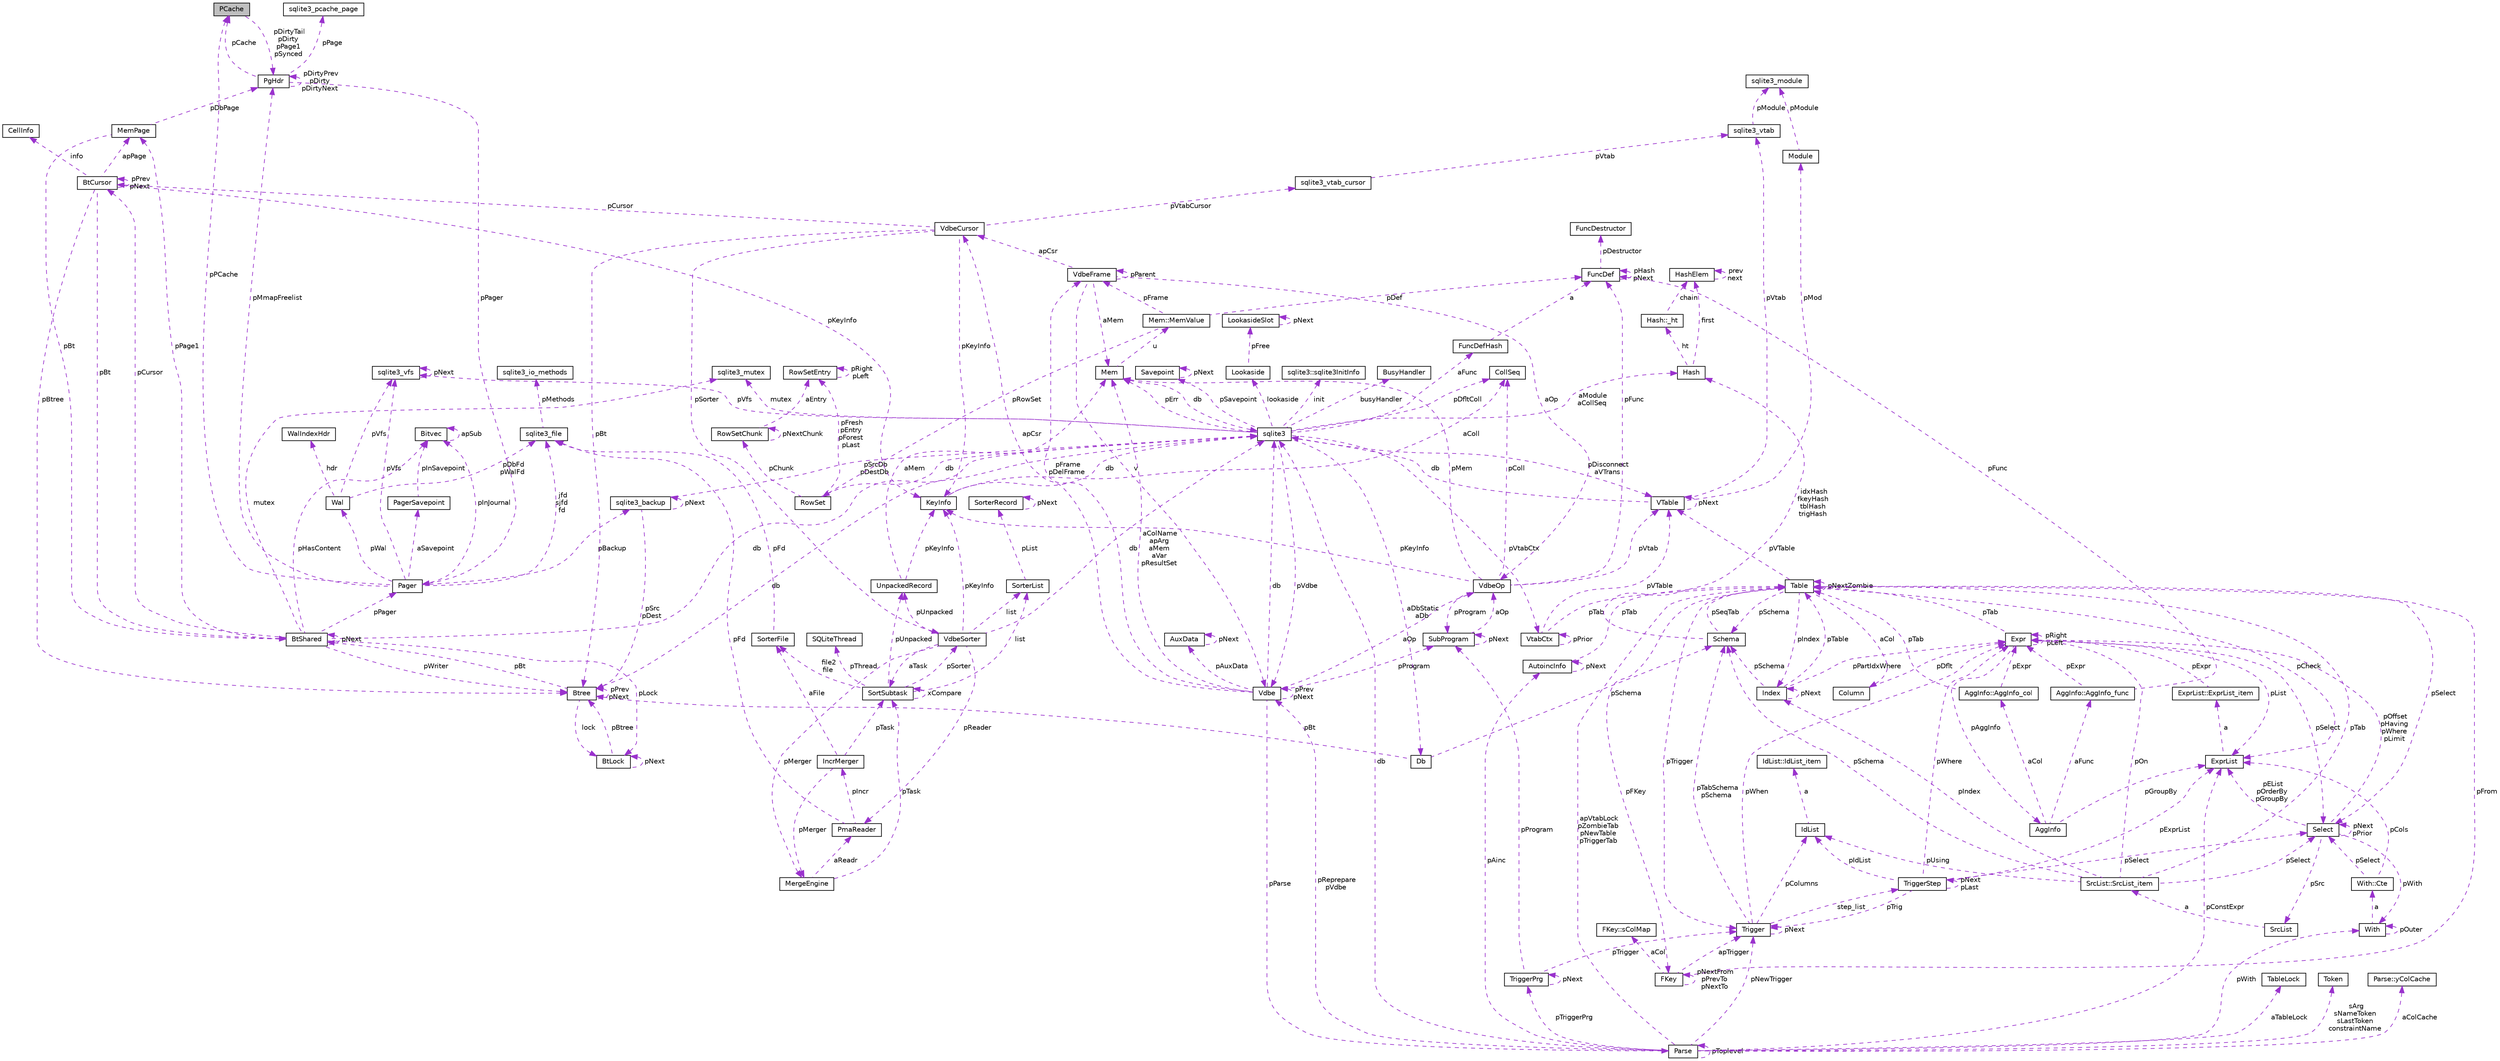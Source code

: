digraph "PCache"
{
  edge [fontname="Helvetica",fontsize="10",labelfontname="Helvetica",labelfontsize="10"];
  node [fontname="Helvetica",fontsize="10",shape=record];
  Node1 [label="PCache",height=0.2,width=0.4,color="black", fillcolor="grey75", style="filled", fontcolor="black"];
  Node2 -> Node1 [dir="back",color="darkorchid3",fontsize="10",style="dashed",label=" pDirtyTail\npDirty\npPage1\npSynced" ,fontname="Helvetica"];
  Node2 [label="PgHdr",height=0.2,width=0.4,color="black", fillcolor="white", style="filled",URL="$d7/de5/struct_pg_hdr.html"];
  Node3 -> Node2 [dir="back",color="darkorchid3",fontsize="10",style="dashed",label=" pPage" ,fontname="Helvetica"];
  Node3 [label="sqlite3_pcache_page",height=0.2,width=0.4,color="black", fillcolor="white", style="filled",URL="$d8/d72/structsqlite3__pcache__page.html"];
  Node1 -> Node2 [dir="back",color="darkorchid3",fontsize="10",style="dashed",label=" pCache" ,fontname="Helvetica"];
  Node2 -> Node2 [dir="back",color="darkorchid3",fontsize="10",style="dashed",label=" pDirtyPrev\npDirty\npDirtyNext" ,fontname="Helvetica"];
  Node4 -> Node2 [dir="back",color="darkorchid3",fontsize="10",style="dashed",label=" pPager" ,fontname="Helvetica"];
  Node4 [label="Pager",height=0.2,width=0.4,color="black", fillcolor="white", style="filled",URL="$d0/dba/struct_pager.html"];
  Node1 -> Node4 [dir="back",color="darkorchid3",fontsize="10",style="dashed",label=" pPCache" ,fontname="Helvetica"];
  Node5 -> Node4 [dir="back",color="darkorchid3",fontsize="10",style="dashed",label=" pBackup" ,fontname="Helvetica"];
  Node5 [label="sqlite3_backup",height=0.2,width=0.4,color="black", fillcolor="white", style="filled",URL="$d4/da8/structsqlite3__backup.html"];
  Node5 -> Node5 [dir="back",color="darkorchid3",fontsize="10",style="dashed",label=" pNext" ,fontname="Helvetica"];
  Node6 -> Node5 [dir="back",color="darkorchid3",fontsize="10",style="dashed",label=" pSrcDb\npDestDb" ,fontname="Helvetica"];
  Node6 [label="sqlite3",height=0.2,width=0.4,color="black", fillcolor="white", style="filled",URL="$d9/dcd/structsqlite3.html"];
  Node7 -> Node6 [dir="back",color="darkorchid3",fontsize="10",style="dashed",label=" pErr" ,fontname="Helvetica"];
  Node7 [label="Mem",height=0.2,width=0.4,color="black", fillcolor="white", style="filled",URL="$df/d48/struct_mem.html"];
  Node8 -> Node7 [dir="back",color="darkorchid3",fontsize="10",style="dashed",label=" u" ,fontname="Helvetica"];
  Node8 [label="Mem::MemValue",height=0.2,width=0.4,color="black", fillcolor="white", style="filled",URL="$d0/d3f/union_mem_1_1_mem_value.html"];
  Node9 -> Node8 [dir="back",color="darkorchid3",fontsize="10",style="dashed",label=" pFrame" ,fontname="Helvetica"];
  Node9 [label="VdbeFrame",height=0.2,width=0.4,color="black", fillcolor="white", style="filled",URL="$de/d74/struct_vdbe_frame.html"];
  Node7 -> Node9 [dir="back",color="darkorchid3",fontsize="10",style="dashed",label=" aMem" ,fontname="Helvetica"];
  Node10 -> Node9 [dir="back",color="darkorchid3",fontsize="10",style="dashed",label=" v" ,fontname="Helvetica"];
  Node10 [label="Vdbe",height=0.2,width=0.4,color="black", fillcolor="white", style="filled",URL="$db/df8/struct_vdbe.html"];
  Node10 -> Node10 [dir="back",color="darkorchid3",fontsize="10",style="dashed",label=" pPrev\npNext" ,fontname="Helvetica"];
  Node7 -> Node10 [dir="back",color="darkorchid3",fontsize="10",style="dashed",label=" aColName\napArg\naMem\naVar\npResultSet" ,fontname="Helvetica"];
  Node6 -> Node10 [dir="back",color="darkorchid3",fontsize="10",style="dashed",label=" db" ,fontname="Helvetica"];
  Node9 -> Node10 [dir="back",color="darkorchid3",fontsize="10",style="dashed",label=" pFrame\npDelFrame" ,fontname="Helvetica"];
  Node11 -> Node10 [dir="back",color="darkorchid3",fontsize="10",style="dashed",label=" pAuxData" ,fontname="Helvetica"];
  Node11 [label="AuxData",height=0.2,width=0.4,color="black", fillcolor="white", style="filled",URL="$d5/d59/struct_aux_data.html"];
  Node11 -> Node11 [dir="back",color="darkorchid3",fontsize="10",style="dashed",label=" pNext" ,fontname="Helvetica"];
  Node12 -> Node10 [dir="back",color="darkorchid3",fontsize="10",style="dashed",label=" pProgram" ,fontname="Helvetica"];
  Node12 [label="SubProgram",height=0.2,width=0.4,color="black", fillcolor="white", style="filled",URL="$d4/d16/struct_sub_program.html"];
  Node12 -> Node12 [dir="back",color="darkorchid3",fontsize="10",style="dashed",label=" pNext" ,fontname="Helvetica"];
  Node13 -> Node12 [dir="back",color="darkorchid3",fontsize="10",style="dashed",label=" aOp" ,fontname="Helvetica"];
  Node13 [label="VdbeOp",height=0.2,width=0.4,color="black", fillcolor="white", style="filled",URL="$d2/dd9/struct_vdbe_op.html"];
  Node7 -> Node13 [dir="back",color="darkorchid3",fontsize="10",style="dashed",label=" pMem" ,fontname="Helvetica"];
  Node14 -> Node13 [dir="back",color="darkorchid3",fontsize="10",style="dashed",label=" pColl" ,fontname="Helvetica"];
  Node14 [label="CollSeq",height=0.2,width=0.4,color="black", fillcolor="white", style="filled",URL="$d0/d7d/struct_coll_seq.html"];
  Node15 -> Node13 [dir="back",color="darkorchid3",fontsize="10",style="dashed",label=" pVtab" ,fontname="Helvetica"];
  Node15 [label="VTable",height=0.2,width=0.4,color="black", fillcolor="white", style="filled",URL="$db/d7e/struct_v_table.html"];
  Node6 -> Node15 [dir="back",color="darkorchid3",fontsize="10",style="dashed",label=" db" ,fontname="Helvetica"];
  Node15 -> Node15 [dir="back",color="darkorchid3",fontsize="10",style="dashed",label=" pNext" ,fontname="Helvetica"];
  Node16 -> Node15 [dir="back",color="darkorchid3",fontsize="10",style="dashed",label=" pMod" ,fontname="Helvetica"];
  Node16 [label="Module",height=0.2,width=0.4,color="black", fillcolor="white", style="filled",URL="$d0/d3b/struct_module.html"];
  Node17 -> Node16 [dir="back",color="darkorchid3",fontsize="10",style="dashed",label=" pModule" ,fontname="Helvetica"];
  Node17 [label="sqlite3_module",height=0.2,width=0.4,color="black", fillcolor="white", style="filled",URL="$dd/de4/structsqlite3__module.html"];
  Node18 -> Node15 [dir="back",color="darkorchid3",fontsize="10",style="dashed",label=" pVtab" ,fontname="Helvetica"];
  Node18 [label="sqlite3_vtab",height=0.2,width=0.4,color="black", fillcolor="white", style="filled",URL="$d3/d12/structsqlite3__vtab.html"];
  Node17 -> Node18 [dir="back",color="darkorchid3",fontsize="10",style="dashed",label=" pModule" ,fontname="Helvetica"];
  Node12 -> Node13 [dir="back",color="darkorchid3",fontsize="10",style="dashed",label=" pProgram" ,fontname="Helvetica"];
  Node19 -> Node13 [dir="back",color="darkorchid3",fontsize="10",style="dashed",label=" pKeyInfo" ,fontname="Helvetica"];
  Node19 [label="KeyInfo",height=0.2,width=0.4,color="black", fillcolor="white", style="filled",URL="$dc/d2f/struct_key_info.html"];
  Node6 -> Node19 [dir="back",color="darkorchid3",fontsize="10",style="dashed",label=" db" ,fontname="Helvetica"];
  Node14 -> Node19 [dir="back",color="darkorchid3",fontsize="10",style="dashed",label=" aColl" ,fontname="Helvetica"];
  Node20 -> Node13 [dir="back",color="darkorchid3",fontsize="10",style="dashed",label=" pFunc" ,fontname="Helvetica"];
  Node20 [label="FuncDef",height=0.2,width=0.4,color="black", fillcolor="white", style="filled",URL="$df/d38/struct_func_def.html"];
  Node21 -> Node20 [dir="back",color="darkorchid3",fontsize="10",style="dashed",label=" pDestructor" ,fontname="Helvetica"];
  Node21 [label="FuncDestructor",height=0.2,width=0.4,color="black", fillcolor="white", style="filled",URL="$d5/da4/struct_func_destructor.html"];
  Node20 -> Node20 [dir="back",color="darkorchid3",fontsize="10",style="dashed",label=" pHash\npNext" ,fontname="Helvetica"];
  Node22 -> Node10 [dir="back",color="darkorchid3",fontsize="10",style="dashed",label=" apCsr" ,fontname="Helvetica"];
  Node22 [label="VdbeCursor",height=0.2,width=0.4,color="black", fillcolor="white", style="filled",URL="$d5/dd1/struct_vdbe_cursor.html"];
  Node23 -> Node22 [dir="back",color="darkorchid3",fontsize="10",style="dashed",label=" pCursor" ,fontname="Helvetica"];
  Node23 [label="BtCursor",height=0.2,width=0.4,color="black", fillcolor="white", style="filled",URL="$db/d2c/struct_bt_cursor.html"];
  Node23 -> Node23 [dir="back",color="darkorchid3",fontsize="10",style="dashed",label=" pPrev\npNext" ,fontname="Helvetica"];
  Node24 -> Node23 [dir="back",color="darkorchid3",fontsize="10",style="dashed",label=" info" ,fontname="Helvetica"];
  Node24 [label="CellInfo",height=0.2,width=0.4,color="black", fillcolor="white", style="filled",URL="$de/dbe/struct_cell_info.html"];
  Node25 -> Node23 [dir="back",color="darkorchid3",fontsize="10",style="dashed",label=" pBt" ,fontname="Helvetica"];
  Node25 [label="BtShared",height=0.2,width=0.4,color="black", fillcolor="white", style="filled",URL="$d3/d1f/struct_bt_shared.html"];
  Node23 -> Node25 [dir="back",color="darkorchid3",fontsize="10",style="dashed",label=" pCursor" ,fontname="Helvetica"];
  Node25 -> Node25 [dir="back",color="darkorchid3",fontsize="10",style="dashed",label=" pNext" ,fontname="Helvetica"];
  Node6 -> Node25 [dir="back",color="darkorchid3",fontsize="10",style="dashed",label=" db" ,fontname="Helvetica"];
  Node26 -> Node25 [dir="back",color="darkorchid3",fontsize="10",style="dashed",label=" pHasContent" ,fontname="Helvetica"];
  Node26 [label="Bitvec",height=0.2,width=0.4,color="black", fillcolor="white", style="filled",URL="$d1/d89/struct_bitvec.html"];
  Node26 -> Node26 [dir="back",color="darkorchid3",fontsize="10",style="dashed",label=" apSub" ,fontname="Helvetica"];
  Node27 -> Node25 [dir="back",color="darkorchid3",fontsize="10",style="dashed",label=" mutex" ,fontname="Helvetica"];
  Node27 [label="sqlite3_mutex",height=0.2,width=0.4,color="black", fillcolor="white", style="filled",URL="$d5/d3c/structsqlite3__mutex.html"];
  Node28 -> Node25 [dir="back",color="darkorchid3",fontsize="10",style="dashed",label=" pLock" ,fontname="Helvetica"];
  Node28 [label="BtLock",height=0.2,width=0.4,color="black", fillcolor="white", style="filled",URL="$d1/d28/struct_bt_lock.html"];
  Node28 -> Node28 [dir="back",color="darkorchid3",fontsize="10",style="dashed",label=" pNext" ,fontname="Helvetica"];
  Node29 -> Node28 [dir="back",color="darkorchid3",fontsize="10",style="dashed",label=" pBtree" ,fontname="Helvetica"];
  Node29 [label="Btree",height=0.2,width=0.4,color="black", fillcolor="white", style="filled",URL="$d9/d90/struct_btree.html"];
  Node25 -> Node29 [dir="back",color="darkorchid3",fontsize="10",style="dashed",label=" pBt" ,fontname="Helvetica"];
  Node6 -> Node29 [dir="back",color="darkorchid3",fontsize="10",style="dashed",label=" db" ,fontname="Helvetica"];
  Node28 -> Node29 [dir="back",color="darkorchid3",fontsize="10",style="dashed",label=" lock" ,fontname="Helvetica"];
  Node29 -> Node29 [dir="back",color="darkorchid3",fontsize="10",style="dashed",label=" pPrev\npNext" ,fontname="Helvetica"];
  Node30 -> Node25 [dir="back",color="darkorchid3",fontsize="10",style="dashed",label=" pPage1" ,fontname="Helvetica"];
  Node30 [label="MemPage",height=0.2,width=0.4,color="black", fillcolor="white", style="filled",URL="$d8/d9f/struct_mem_page.html"];
  Node25 -> Node30 [dir="back",color="darkorchid3",fontsize="10",style="dashed",label=" pBt" ,fontname="Helvetica"];
  Node2 -> Node30 [dir="back",color="darkorchid3",fontsize="10",style="dashed",label=" pDbPage" ,fontname="Helvetica"];
  Node29 -> Node25 [dir="back",color="darkorchid3",fontsize="10",style="dashed",label=" pWriter" ,fontname="Helvetica"];
  Node4 -> Node25 [dir="back",color="darkorchid3",fontsize="10",style="dashed",label=" pPager" ,fontname="Helvetica"];
  Node30 -> Node23 [dir="back",color="darkorchid3",fontsize="10",style="dashed",label=" apPage" ,fontname="Helvetica"];
  Node19 -> Node23 [dir="back",color="darkorchid3",fontsize="10",style="dashed",label=" pKeyInfo" ,fontname="Helvetica"];
  Node29 -> Node23 [dir="back",color="darkorchid3",fontsize="10",style="dashed",label=" pBtree" ,fontname="Helvetica"];
  Node31 -> Node22 [dir="back",color="darkorchid3",fontsize="10",style="dashed",label=" pVtabCursor" ,fontname="Helvetica"];
  Node31 [label="sqlite3_vtab_cursor",height=0.2,width=0.4,color="black", fillcolor="white", style="filled",URL="$d3/d17/structsqlite3__vtab__cursor.html"];
  Node18 -> Node31 [dir="back",color="darkorchid3",fontsize="10",style="dashed",label=" pVtab" ,fontname="Helvetica"];
  Node32 -> Node22 [dir="back",color="darkorchid3",fontsize="10",style="dashed",label=" pSorter" ,fontname="Helvetica"];
  Node32 [label="VdbeSorter",height=0.2,width=0.4,color="black", fillcolor="white", style="filled",URL="$d3/d85/struct_vdbe_sorter.html"];
  Node33 -> Node32 [dir="back",color="darkorchid3",fontsize="10",style="dashed",label=" list" ,fontname="Helvetica"];
  Node33 [label="SorterList",height=0.2,width=0.4,color="black", fillcolor="white", style="filled",URL="$db/de4/struct_sorter_list.html"];
  Node34 -> Node33 [dir="back",color="darkorchid3",fontsize="10",style="dashed",label=" pList" ,fontname="Helvetica"];
  Node34 [label="SorterRecord",height=0.2,width=0.4,color="black", fillcolor="white", style="filled",URL="$da/d71/struct_sorter_record.html"];
  Node34 -> Node34 [dir="back",color="darkorchid3",fontsize="10",style="dashed",label=" pNext" ,fontname="Helvetica"];
  Node6 -> Node32 [dir="back",color="darkorchid3",fontsize="10",style="dashed",label=" db" ,fontname="Helvetica"];
  Node35 -> Node32 [dir="back",color="darkorchid3",fontsize="10",style="dashed",label=" pMerger" ,fontname="Helvetica"];
  Node35 [label="MergeEngine",height=0.2,width=0.4,color="black", fillcolor="white", style="filled",URL="$d0/db7/struct_merge_engine.html"];
  Node36 -> Node35 [dir="back",color="darkorchid3",fontsize="10",style="dashed",label=" aReadr" ,fontname="Helvetica"];
  Node36 [label="PmaReader",height=0.2,width=0.4,color="black", fillcolor="white", style="filled",URL="$de/d4a/struct_pma_reader.html"];
  Node37 -> Node36 [dir="back",color="darkorchid3",fontsize="10",style="dashed",label=" pFd" ,fontname="Helvetica"];
  Node37 [label="sqlite3_file",height=0.2,width=0.4,color="black", fillcolor="white", style="filled",URL="$db/db0/structsqlite3__file.html"];
  Node38 -> Node37 [dir="back",color="darkorchid3",fontsize="10",style="dashed",label=" pMethods" ,fontname="Helvetica"];
  Node38 [label="sqlite3_io_methods",height=0.2,width=0.4,color="black", fillcolor="white", style="filled",URL="$d9/df3/structsqlite3__io__methods.html"];
  Node39 -> Node36 [dir="back",color="darkorchid3",fontsize="10",style="dashed",label=" pIncr" ,fontname="Helvetica"];
  Node39 [label="IncrMerger",height=0.2,width=0.4,color="black", fillcolor="white", style="filled",URL="$dd/dd9/struct_incr_merger.html"];
  Node35 -> Node39 [dir="back",color="darkorchid3",fontsize="10",style="dashed",label=" pMerger" ,fontname="Helvetica"];
  Node40 -> Node39 [dir="back",color="darkorchid3",fontsize="10",style="dashed",label=" aFile" ,fontname="Helvetica"];
  Node40 [label="SorterFile",height=0.2,width=0.4,color="black", fillcolor="white", style="filled",URL="$d7/d17/struct_sorter_file.html"];
  Node37 -> Node40 [dir="back",color="darkorchid3",fontsize="10",style="dashed",label=" pFd" ,fontname="Helvetica"];
  Node41 -> Node39 [dir="back",color="darkorchid3",fontsize="10",style="dashed",label=" pTask" ,fontname="Helvetica"];
  Node41 [label="SortSubtask",height=0.2,width=0.4,color="black", fillcolor="white", style="filled",URL="$d9/db9/struct_sort_subtask.html"];
  Node33 -> Node41 [dir="back",color="darkorchid3",fontsize="10",style="dashed",label=" list" ,fontname="Helvetica"];
  Node32 -> Node41 [dir="back",color="darkorchid3",fontsize="10",style="dashed",label=" pSorter" ,fontname="Helvetica"];
  Node42 -> Node41 [dir="back",color="darkorchid3",fontsize="10",style="dashed",label=" pThread" ,fontname="Helvetica"];
  Node42 [label="SQLiteThread",height=0.2,width=0.4,color="black", fillcolor="white", style="filled",URL="$d7/d64/struct_s_q_lite_thread.html"];
  Node43 -> Node41 [dir="back",color="darkorchid3",fontsize="10",style="dashed",label=" pUnpacked" ,fontname="Helvetica"];
  Node43 [label="UnpackedRecord",height=0.2,width=0.4,color="black", fillcolor="white", style="filled",URL="$d9/d48/struct_unpacked_record.html"];
  Node7 -> Node43 [dir="back",color="darkorchid3",fontsize="10",style="dashed",label=" aMem" ,fontname="Helvetica"];
  Node19 -> Node43 [dir="back",color="darkorchid3",fontsize="10",style="dashed",label=" pKeyInfo" ,fontname="Helvetica"];
  Node40 -> Node41 [dir="back",color="darkorchid3",fontsize="10",style="dashed",label=" file2\nfile" ,fontname="Helvetica"];
  Node41 -> Node41 [dir="back",color="darkorchid3",fontsize="10",style="dashed",label=" xCompare" ,fontname="Helvetica"];
  Node41 -> Node35 [dir="back",color="darkorchid3",fontsize="10",style="dashed",label=" pTask" ,fontname="Helvetica"];
  Node36 -> Node32 [dir="back",color="darkorchid3",fontsize="10",style="dashed",label=" pReader" ,fontname="Helvetica"];
  Node19 -> Node32 [dir="back",color="darkorchid3",fontsize="10",style="dashed",label=" pKeyInfo" ,fontname="Helvetica"];
  Node43 -> Node32 [dir="back",color="darkorchid3",fontsize="10",style="dashed",label=" pUnpacked" ,fontname="Helvetica"];
  Node41 -> Node32 [dir="back",color="darkorchid3",fontsize="10",style="dashed",label=" aTask" ,fontname="Helvetica"];
  Node19 -> Node22 [dir="back",color="darkorchid3",fontsize="10",style="dashed",label=" pKeyInfo" ,fontname="Helvetica"];
  Node29 -> Node22 [dir="back",color="darkorchid3",fontsize="10",style="dashed",label=" pBt" ,fontname="Helvetica"];
  Node44 -> Node10 [dir="back",color="darkorchid3",fontsize="10",style="dashed",label=" pParse" ,fontname="Helvetica"];
  Node44 [label="Parse",height=0.2,width=0.4,color="black", fillcolor="white", style="filled",URL="$d6/dea/struct_parse.html"];
  Node10 -> Node44 [dir="back",color="darkorchid3",fontsize="10",style="dashed",label=" pReprepare\npVdbe" ,fontname="Helvetica"];
  Node6 -> Node44 [dir="back",color="darkorchid3",fontsize="10",style="dashed",label=" db" ,fontname="Helvetica"];
  Node45 -> Node44 [dir="back",color="darkorchid3",fontsize="10",style="dashed",label=" aTableLock" ,fontname="Helvetica"];
  Node45 [label="TableLock",height=0.2,width=0.4,color="black", fillcolor="white", style="filled",URL="$df/de3/struct_table_lock.html"];
  Node46 -> Node44 [dir="back",color="darkorchid3",fontsize="10",style="dashed",label=" sArg\nsNameToken\nsLastToken\nconstraintName" ,fontname="Helvetica"];
  Node46 [label="Token",height=0.2,width=0.4,color="black", fillcolor="white", style="filled",URL="$d9/d27/struct_token.html"];
  Node47 -> Node44 [dir="back",color="darkorchid3",fontsize="10",style="dashed",label=" pWith" ,fontname="Helvetica"];
  Node47 [label="With",height=0.2,width=0.4,color="black", fillcolor="white", style="filled",URL="$d9/d07/struct_with.html"];
  Node48 -> Node47 [dir="back",color="darkorchid3",fontsize="10",style="dashed",label=" a" ,fontname="Helvetica"];
  Node48 [label="With::Cte",height=0.2,width=0.4,color="black", fillcolor="white", style="filled",URL="$d2/d0c/struct_with_1_1_cte.html"];
  Node49 -> Node48 [dir="back",color="darkorchid3",fontsize="10",style="dashed",label=" pSelect" ,fontname="Helvetica"];
  Node49 [label="Select",height=0.2,width=0.4,color="black", fillcolor="white", style="filled",URL="$d2/d1c/struct_select.html"];
  Node50 -> Node49 [dir="back",color="darkorchid3",fontsize="10",style="dashed",label=" pOffset\npHaving\npWhere\npLimit" ,fontname="Helvetica"];
  Node50 [label="Expr",height=0.2,width=0.4,color="black", fillcolor="white", style="filled",URL="$d1/dbc/struct_expr.html"];
  Node51 -> Node50 [dir="back",color="darkorchid3",fontsize="10",style="dashed",label=" pAggInfo" ,fontname="Helvetica"];
  Node51 [label="AggInfo",height=0.2,width=0.4,color="black", fillcolor="white", style="filled",URL="$d6/d85/struct_agg_info.html"];
  Node52 -> Node51 [dir="back",color="darkorchid3",fontsize="10",style="dashed",label=" aCol" ,fontname="Helvetica"];
  Node52 [label="AggInfo::AggInfo_col",height=0.2,width=0.4,color="black", fillcolor="white", style="filled",URL="$d8/dbd/struct_agg_info_1_1_agg_info__col.html"];
  Node50 -> Node52 [dir="back",color="darkorchid3",fontsize="10",style="dashed",label=" pExpr" ,fontname="Helvetica"];
  Node53 -> Node52 [dir="back",color="darkorchid3",fontsize="10",style="dashed",label=" pTab" ,fontname="Helvetica"];
  Node53 [label="Table",height=0.2,width=0.4,color="black", fillcolor="white", style="filled",URL="$d5/d0d/struct_table.html"];
  Node54 -> Node53 [dir="back",color="darkorchid3",fontsize="10",style="dashed",label=" pSchema" ,fontname="Helvetica"];
  Node54 [label="Schema",height=0.2,width=0.4,color="black", fillcolor="white", style="filled",URL="$df/d15/struct_schema.html"];
  Node53 -> Node54 [dir="back",color="darkorchid3",fontsize="10",style="dashed",label=" pSeqTab" ,fontname="Helvetica"];
  Node55 -> Node54 [dir="back",color="darkorchid3",fontsize="10",style="dashed",label=" idxHash\nfkeyHash\ntblHash\ntrigHash" ,fontname="Helvetica"];
  Node55 [label="Hash",height=0.2,width=0.4,color="black", fillcolor="white", style="filled",URL="$d2/d7a/struct_hash.html"];
  Node56 -> Node55 [dir="back",color="darkorchid3",fontsize="10",style="dashed",label=" ht" ,fontname="Helvetica"];
  Node56 [label="Hash::_ht",height=0.2,width=0.4,color="black", fillcolor="white", style="filled",URL="$dd/d00/struct_hash_1_1__ht.html"];
  Node57 -> Node56 [dir="back",color="darkorchid3",fontsize="10",style="dashed",label=" chain" ,fontname="Helvetica"];
  Node57 [label="HashElem",height=0.2,width=0.4,color="black", fillcolor="white", style="filled",URL="$df/d01/struct_hash_elem.html"];
  Node57 -> Node57 [dir="back",color="darkorchid3",fontsize="10",style="dashed",label=" prev\nnext" ,fontname="Helvetica"];
  Node57 -> Node55 [dir="back",color="darkorchid3",fontsize="10",style="dashed",label=" first" ,fontname="Helvetica"];
  Node58 -> Node53 [dir="back",color="darkorchid3",fontsize="10",style="dashed",label=" aCol" ,fontname="Helvetica"];
  Node58 [label="Column",height=0.2,width=0.4,color="black", fillcolor="white", style="filled",URL="$d0/d14/struct_column.html"];
  Node50 -> Node58 [dir="back",color="darkorchid3",fontsize="10",style="dashed",label=" pDflt" ,fontname="Helvetica"];
  Node59 -> Node53 [dir="back",color="darkorchid3",fontsize="10",style="dashed",label=" pFKey" ,fontname="Helvetica"];
  Node59 [label="FKey",height=0.2,width=0.4,color="black", fillcolor="white", style="filled",URL="$d0/dbd/struct_f_key.html"];
  Node60 -> Node59 [dir="back",color="darkorchid3",fontsize="10",style="dashed",label=" aCol" ,fontname="Helvetica"];
  Node60 [label="FKey::sColMap",height=0.2,width=0.4,color="black", fillcolor="white", style="filled",URL="$d9/dce/struct_f_key_1_1s_col_map.html"];
  Node59 -> Node59 [dir="back",color="darkorchid3",fontsize="10",style="dashed",label=" pNextFrom\npPrevTo\npNextTo" ,fontname="Helvetica"];
  Node53 -> Node59 [dir="back",color="darkorchid3",fontsize="10",style="dashed",label=" pFrom" ,fontname="Helvetica"];
  Node61 -> Node59 [dir="back",color="darkorchid3",fontsize="10",style="dashed",label=" apTrigger" ,fontname="Helvetica"];
  Node61 [label="Trigger",height=0.2,width=0.4,color="black", fillcolor="white", style="filled",URL="$d1/dd9/struct_trigger.html"];
  Node62 -> Node61 [dir="back",color="darkorchid3",fontsize="10",style="dashed",label=" step_list" ,fontname="Helvetica"];
  Node62 [label="TriggerStep",height=0.2,width=0.4,color="black", fillcolor="white", style="filled",URL="$d6/d6c/struct_trigger_step.html"];
  Node62 -> Node62 [dir="back",color="darkorchid3",fontsize="10",style="dashed",label=" pNext\npLast" ,fontname="Helvetica"];
  Node50 -> Node62 [dir="back",color="darkorchid3",fontsize="10",style="dashed",label=" pWhere" ,fontname="Helvetica"];
  Node63 -> Node62 [dir="back",color="darkorchid3",fontsize="10",style="dashed",label=" pIdList" ,fontname="Helvetica"];
  Node63 [label="IdList",height=0.2,width=0.4,color="black", fillcolor="white", style="filled",URL="$d6/d05/struct_id_list.html"];
  Node64 -> Node63 [dir="back",color="darkorchid3",fontsize="10",style="dashed",label=" a" ,fontname="Helvetica"];
  Node64 [label="IdList::IdList_item",height=0.2,width=0.4,color="black", fillcolor="white", style="filled",URL="$d2/d66/struct_id_list_1_1_id_list__item.html"];
  Node49 -> Node62 [dir="back",color="darkorchid3",fontsize="10",style="dashed",label=" pSelect" ,fontname="Helvetica"];
  Node61 -> Node62 [dir="back",color="darkorchid3",fontsize="10",style="dashed",label=" pTrig" ,fontname="Helvetica"];
  Node65 -> Node62 [dir="back",color="darkorchid3",fontsize="10",style="dashed",label=" pExprList" ,fontname="Helvetica"];
  Node65 [label="ExprList",height=0.2,width=0.4,color="black", fillcolor="white", style="filled",URL="$de/d20/struct_expr_list.html"];
  Node66 -> Node65 [dir="back",color="darkorchid3",fontsize="10",style="dashed",label=" a" ,fontname="Helvetica"];
  Node66 [label="ExprList::ExprList_item",height=0.2,width=0.4,color="black", fillcolor="white", style="filled",URL="$d8/d73/struct_expr_list_1_1_expr_list__item.html"];
  Node50 -> Node66 [dir="back",color="darkorchid3",fontsize="10",style="dashed",label=" pExpr" ,fontname="Helvetica"];
  Node54 -> Node61 [dir="back",color="darkorchid3",fontsize="10",style="dashed",label=" pTabSchema\npSchema" ,fontname="Helvetica"];
  Node50 -> Node61 [dir="back",color="darkorchid3",fontsize="10",style="dashed",label=" pWhen" ,fontname="Helvetica"];
  Node63 -> Node61 [dir="back",color="darkorchid3",fontsize="10",style="dashed",label=" pColumns" ,fontname="Helvetica"];
  Node61 -> Node61 [dir="back",color="darkorchid3",fontsize="10",style="dashed",label=" pNext" ,fontname="Helvetica"];
  Node15 -> Node53 [dir="back",color="darkorchid3",fontsize="10",style="dashed",label=" pVTable" ,fontname="Helvetica"];
  Node53 -> Node53 [dir="back",color="darkorchid3",fontsize="10",style="dashed",label=" pNextZombie" ,fontname="Helvetica"];
  Node61 -> Node53 [dir="back",color="darkorchid3",fontsize="10",style="dashed",label=" pTrigger" ,fontname="Helvetica"];
  Node49 -> Node53 [dir="back",color="darkorchid3",fontsize="10",style="dashed",label=" pSelect" ,fontname="Helvetica"];
  Node65 -> Node53 [dir="back",color="darkorchid3",fontsize="10",style="dashed",label=" pCheck" ,fontname="Helvetica"];
  Node67 -> Node53 [dir="back",color="darkorchid3",fontsize="10",style="dashed",label=" pIndex" ,fontname="Helvetica"];
  Node67 [label="Index",height=0.2,width=0.4,color="black", fillcolor="white", style="filled",URL="$dc/d6f/struct_index.html"];
  Node54 -> Node67 [dir="back",color="darkorchid3",fontsize="10",style="dashed",label=" pSchema" ,fontname="Helvetica"];
  Node50 -> Node67 [dir="back",color="darkorchid3",fontsize="10",style="dashed",label=" pPartIdxWhere" ,fontname="Helvetica"];
  Node53 -> Node67 [dir="back",color="darkorchid3",fontsize="10",style="dashed",label=" pTable" ,fontname="Helvetica"];
  Node67 -> Node67 [dir="back",color="darkorchid3",fontsize="10",style="dashed",label=" pNext" ,fontname="Helvetica"];
  Node68 -> Node51 [dir="back",color="darkorchid3",fontsize="10",style="dashed",label=" aFunc" ,fontname="Helvetica"];
  Node68 [label="AggInfo::AggInfo_func",height=0.2,width=0.4,color="black", fillcolor="white", style="filled",URL="$de/d24/struct_agg_info_1_1_agg_info__func.html"];
  Node50 -> Node68 [dir="back",color="darkorchid3",fontsize="10",style="dashed",label=" pExpr" ,fontname="Helvetica"];
  Node20 -> Node68 [dir="back",color="darkorchid3",fontsize="10",style="dashed",label=" pFunc" ,fontname="Helvetica"];
  Node65 -> Node51 [dir="back",color="darkorchid3",fontsize="10",style="dashed",label=" pGroupBy" ,fontname="Helvetica"];
  Node50 -> Node50 [dir="back",color="darkorchid3",fontsize="10",style="dashed",label=" pRight\npLeft" ,fontname="Helvetica"];
  Node53 -> Node50 [dir="back",color="darkorchid3",fontsize="10",style="dashed",label=" pTab" ,fontname="Helvetica"];
  Node49 -> Node50 [dir="back",color="darkorchid3",fontsize="10",style="dashed",label=" pSelect" ,fontname="Helvetica"];
  Node65 -> Node50 [dir="back",color="darkorchid3",fontsize="10",style="dashed",label=" pList" ,fontname="Helvetica"];
  Node47 -> Node49 [dir="back",color="darkorchid3",fontsize="10",style="dashed",label=" pWith" ,fontname="Helvetica"];
  Node49 -> Node49 [dir="back",color="darkorchid3",fontsize="10",style="dashed",label=" pNext\npPrior" ,fontname="Helvetica"];
  Node69 -> Node49 [dir="back",color="darkorchid3",fontsize="10",style="dashed",label=" pSrc" ,fontname="Helvetica"];
  Node69 [label="SrcList",height=0.2,width=0.4,color="black", fillcolor="white", style="filled",URL="$dc/dc1/struct_src_list.html"];
  Node70 -> Node69 [dir="back",color="darkorchid3",fontsize="10",style="dashed",label=" a" ,fontname="Helvetica"];
  Node70 [label="SrcList::SrcList_item",height=0.2,width=0.4,color="black", fillcolor="white", style="filled",URL="$d4/dc2/struct_src_list_1_1_src_list__item.html"];
  Node54 -> Node70 [dir="back",color="darkorchid3",fontsize="10",style="dashed",label=" pSchema" ,fontname="Helvetica"];
  Node50 -> Node70 [dir="back",color="darkorchid3",fontsize="10",style="dashed",label=" pOn" ,fontname="Helvetica"];
  Node63 -> Node70 [dir="back",color="darkorchid3",fontsize="10",style="dashed",label=" pUsing" ,fontname="Helvetica"];
  Node53 -> Node70 [dir="back",color="darkorchid3",fontsize="10",style="dashed",label=" pTab" ,fontname="Helvetica"];
  Node49 -> Node70 [dir="back",color="darkorchid3",fontsize="10",style="dashed",label=" pSelect" ,fontname="Helvetica"];
  Node67 -> Node70 [dir="back",color="darkorchid3",fontsize="10",style="dashed",label=" pIndex" ,fontname="Helvetica"];
  Node65 -> Node49 [dir="back",color="darkorchid3",fontsize="10",style="dashed",label=" pEList\npOrderBy\npGroupBy" ,fontname="Helvetica"];
  Node65 -> Node48 [dir="back",color="darkorchid3",fontsize="10",style="dashed",label=" pCols" ,fontname="Helvetica"];
  Node47 -> Node47 [dir="back",color="darkorchid3",fontsize="10",style="dashed",label=" pOuter" ,fontname="Helvetica"];
  Node71 -> Node44 [dir="back",color="darkorchid3",fontsize="10",style="dashed",label=" aColCache" ,fontname="Helvetica"];
  Node71 [label="Parse::yColCache",height=0.2,width=0.4,color="black", fillcolor="white", style="filled",URL="$dd/de3/struct_parse_1_1y_col_cache.html"];
  Node53 -> Node44 [dir="back",color="darkorchid3",fontsize="10",style="dashed",label=" apVtabLock\npZombieTab\npNewTable\npTriggerTab" ,fontname="Helvetica"];
  Node61 -> Node44 [dir="back",color="darkorchid3",fontsize="10",style="dashed",label=" pNewTrigger" ,fontname="Helvetica"];
  Node72 -> Node44 [dir="back",color="darkorchid3",fontsize="10",style="dashed",label=" pTriggerPrg" ,fontname="Helvetica"];
  Node72 [label="TriggerPrg",height=0.2,width=0.4,color="black", fillcolor="white", style="filled",URL="$d4/da6/struct_trigger_prg.html"];
  Node12 -> Node72 [dir="back",color="darkorchid3",fontsize="10",style="dashed",label=" pProgram" ,fontname="Helvetica"];
  Node61 -> Node72 [dir="back",color="darkorchid3",fontsize="10",style="dashed",label=" pTrigger" ,fontname="Helvetica"];
  Node72 -> Node72 [dir="back",color="darkorchid3",fontsize="10",style="dashed",label=" pNext" ,fontname="Helvetica"];
  Node73 -> Node44 [dir="back",color="darkorchid3",fontsize="10",style="dashed",label=" pAinc" ,fontname="Helvetica"];
  Node73 [label="AutoincInfo",height=0.2,width=0.4,color="black", fillcolor="white", style="filled",URL="$d9/d68/struct_autoinc_info.html"];
  Node53 -> Node73 [dir="back",color="darkorchid3",fontsize="10",style="dashed",label=" pTab" ,fontname="Helvetica"];
  Node73 -> Node73 [dir="back",color="darkorchid3",fontsize="10",style="dashed",label=" pNext" ,fontname="Helvetica"];
  Node65 -> Node44 [dir="back",color="darkorchid3",fontsize="10",style="dashed",label=" pConstExpr" ,fontname="Helvetica"];
  Node44 -> Node44 [dir="back",color="darkorchid3",fontsize="10",style="dashed",label=" pToplevel" ,fontname="Helvetica"];
  Node13 -> Node10 [dir="back",color="darkorchid3",fontsize="10",style="dashed",label=" aOp" ,fontname="Helvetica"];
  Node9 -> Node9 [dir="back",color="darkorchid3",fontsize="10",style="dashed",label=" pParent" ,fontname="Helvetica"];
  Node22 -> Node9 [dir="back",color="darkorchid3",fontsize="10",style="dashed",label=" apCsr" ,fontname="Helvetica"];
  Node13 -> Node9 [dir="back",color="darkorchid3",fontsize="10",style="dashed",label=" aOp" ,fontname="Helvetica"];
  Node74 -> Node8 [dir="back",color="darkorchid3",fontsize="10",style="dashed",label=" pRowSet" ,fontname="Helvetica"];
  Node74 [label="RowSet",height=0.2,width=0.4,color="black", fillcolor="white", style="filled",URL="$d5/d67/struct_row_set.html"];
  Node6 -> Node74 [dir="back",color="darkorchid3",fontsize="10",style="dashed",label=" db" ,fontname="Helvetica"];
  Node75 -> Node74 [dir="back",color="darkorchid3",fontsize="10",style="dashed",label=" pChunk" ,fontname="Helvetica"];
  Node75 [label="RowSetChunk",height=0.2,width=0.4,color="black", fillcolor="white", style="filled",URL="$d0/dd7/struct_row_set_chunk.html"];
  Node75 -> Node75 [dir="back",color="darkorchid3",fontsize="10",style="dashed",label=" pNextChunk" ,fontname="Helvetica"];
  Node76 -> Node75 [dir="back",color="darkorchid3",fontsize="10",style="dashed",label=" aEntry" ,fontname="Helvetica"];
  Node76 [label="RowSetEntry",height=0.2,width=0.4,color="black", fillcolor="white", style="filled",URL="$da/d66/struct_row_set_entry.html"];
  Node76 -> Node76 [dir="back",color="darkorchid3",fontsize="10",style="dashed",label=" pRight\npLeft" ,fontname="Helvetica"];
  Node76 -> Node74 [dir="back",color="darkorchid3",fontsize="10",style="dashed",label=" pFresh\npEntry\npForest\npLast" ,fontname="Helvetica"];
  Node20 -> Node8 [dir="back",color="darkorchid3",fontsize="10",style="dashed",label=" pDef" ,fontname="Helvetica"];
  Node6 -> Node7 [dir="back",color="darkorchid3",fontsize="10",style="dashed",label=" db" ,fontname="Helvetica"];
  Node10 -> Node6 [dir="back",color="darkorchid3",fontsize="10",style="dashed",label=" pVdbe" ,fontname="Helvetica"];
  Node77 -> Node6 [dir="back",color="darkorchid3",fontsize="10",style="dashed",label=" pSavepoint" ,fontname="Helvetica"];
  Node77 [label="Savepoint",height=0.2,width=0.4,color="black", fillcolor="white", style="filled",URL="$db/dde/struct_savepoint.html"];
  Node77 -> Node77 [dir="back",color="darkorchid3",fontsize="10",style="dashed",label=" pNext" ,fontname="Helvetica"];
  Node78 -> Node6 [dir="back",color="darkorchid3",fontsize="10",style="dashed",label=" aFunc" ,fontname="Helvetica"];
  Node78 [label="FuncDefHash",height=0.2,width=0.4,color="black", fillcolor="white", style="filled",URL="$db/dfc/struct_func_def_hash.html"];
  Node20 -> Node78 [dir="back",color="darkorchid3",fontsize="10",style="dashed",label=" a" ,fontname="Helvetica"];
  Node79 -> Node6 [dir="back",color="darkorchid3",fontsize="10",style="dashed",label=" lookaside" ,fontname="Helvetica"];
  Node79 [label="Lookaside",height=0.2,width=0.4,color="black", fillcolor="white", style="filled",URL="$d4/d8a/struct_lookaside.html"];
  Node80 -> Node79 [dir="back",color="darkorchid3",fontsize="10",style="dashed",label=" pFree" ,fontname="Helvetica"];
  Node80 [label="LookasideSlot",height=0.2,width=0.4,color="black", fillcolor="white", style="filled",URL="$dd/d17/struct_lookaside_slot.html"];
  Node80 -> Node80 [dir="back",color="darkorchid3",fontsize="10",style="dashed",label=" pNext" ,fontname="Helvetica"];
  Node27 -> Node6 [dir="back",color="darkorchid3",fontsize="10",style="dashed",label=" mutex" ,fontname="Helvetica"];
  Node81 -> Node6 [dir="back",color="darkorchid3",fontsize="10",style="dashed",label=" pVfs" ,fontname="Helvetica"];
  Node81 [label="sqlite3_vfs",height=0.2,width=0.4,color="black", fillcolor="white", style="filled",URL="$d3/d36/structsqlite3__vfs.html"];
  Node81 -> Node81 [dir="back",color="darkorchid3",fontsize="10",style="dashed",label=" pNext" ,fontname="Helvetica"];
  Node82 -> Node6 [dir="back",color="darkorchid3",fontsize="10",style="dashed",label=" init" ,fontname="Helvetica"];
  Node82 [label="sqlite3::sqlite3InitInfo",height=0.2,width=0.4,color="black", fillcolor="white", style="filled",URL="$d7/d84/structsqlite3_1_1sqlite3_init_info.html"];
  Node83 -> Node6 [dir="back",color="darkorchid3",fontsize="10",style="dashed",label=" busyHandler" ,fontname="Helvetica"];
  Node83 [label="BusyHandler",height=0.2,width=0.4,color="black", fillcolor="white", style="filled",URL="$d4/d89/struct_busy_handler.html"];
  Node84 -> Node6 [dir="back",color="darkorchid3",fontsize="10",style="dashed",label=" pVtabCtx" ,fontname="Helvetica"];
  Node84 [label="VtabCtx",height=0.2,width=0.4,color="black", fillcolor="white", style="filled",URL="$de/dae/struct_vtab_ctx.html"];
  Node84 -> Node84 [dir="back",color="darkorchid3",fontsize="10",style="dashed",label=" pPrior" ,fontname="Helvetica"];
  Node15 -> Node84 [dir="back",color="darkorchid3",fontsize="10",style="dashed",label=" pVTable" ,fontname="Helvetica"];
  Node53 -> Node84 [dir="back",color="darkorchid3",fontsize="10",style="dashed",label=" pTab" ,fontname="Helvetica"];
  Node14 -> Node6 [dir="back",color="darkorchid3",fontsize="10",style="dashed",label=" pDfltColl" ,fontname="Helvetica"];
  Node15 -> Node6 [dir="back",color="darkorchid3",fontsize="10",style="dashed",label=" pDisconnect\naVTrans" ,fontname="Helvetica"];
  Node85 -> Node6 [dir="back",color="darkorchid3",fontsize="10",style="dashed",label=" aDbStatic\naDb" ,fontname="Helvetica"];
  Node85 [label="Db",height=0.2,width=0.4,color="black", fillcolor="white", style="filled",URL="$db/dd1/struct_db.html"];
  Node54 -> Node85 [dir="back",color="darkorchid3",fontsize="10",style="dashed",label=" pSchema" ,fontname="Helvetica"];
  Node29 -> Node85 [dir="back",color="darkorchid3",fontsize="10",style="dashed",label=" pBt" ,fontname="Helvetica"];
  Node55 -> Node6 [dir="back",color="darkorchid3",fontsize="10",style="dashed",label=" aModule\naCollSeq" ,fontname="Helvetica"];
  Node29 -> Node5 [dir="back",color="darkorchid3",fontsize="10",style="dashed",label=" pSrc\npDest" ,fontname="Helvetica"];
  Node26 -> Node4 [dir="back",color="darkorchid3",fontsize="10",style="dashed",label=" pInJournal" ,fontname="Helvetica"];
  Node37 -> Node4 [dir="back",color="darkorchid3",fontsize="10",style="dashed",label=" jfd\nsjfd\nfd" ,fontname="Helvetica"];
  Node81 -> Node4 [dir="back",color="darkorchid3",fontsize="10",style="dashed",label=" pVfs" ,fontname="Helvetica"];
  Node2 -> Node4 [dir="back",color="darkorchid3",fontsize="10",style="dashed",label=" pMmapFreelist" ,fontname="Helvetica"];
  Node86 -> Node4 [dir="back",color="darkorchid3",fontsize="10",style="dashed",label=" pWal" ,fontname="Helvetica"];
  Node86 [label="Wal",height=0.2,width=0.4,color="black", fillcolor="white", style="filled",URL="$d6/d4d/struct_wal.html"];
  Node37 -> Node86 [dir="back",color="darkorchid3",fontsize="10",style="dashed",label=" pDbFd\npWalFd" ,fontname="Helvetica"];
  Node81 -> Node86 [dir="back",color="darkorchid3",fontsize="10",style="dashed",label=" pVfs" ,fontname="Helvetica"];
  Node87 -> Node86 [dir="back",color="darkorchid3",fontsize="10",style="dashed",label=" hdr" ,fontname="Helvetica"];
  Node87 [label="WalIndexHdr",height=0.2,width=0.4,color="black", fillcolor="white", style="filled",URL="$d8/de9/struct_wal_index_hdr.html"];
  Node88 -> Node4 [dir="back",color="darkorchid3",fontsize="10",style="dashed",label=" aSavepoint" ,fontname="Helvetica"];
  Node88 [label="PagerSavepoint",height=0.2,width=0.4,color="black", fillcolor="white", style="filled",URL="$de/deb/struct_pager_savepoint.html"];
  Node26 -> Node88 [dir="back",color="darkorchid3",fontsize="10",style="dashed",label=" pInSavepoint" ,fontname="Helvetica"];
}
